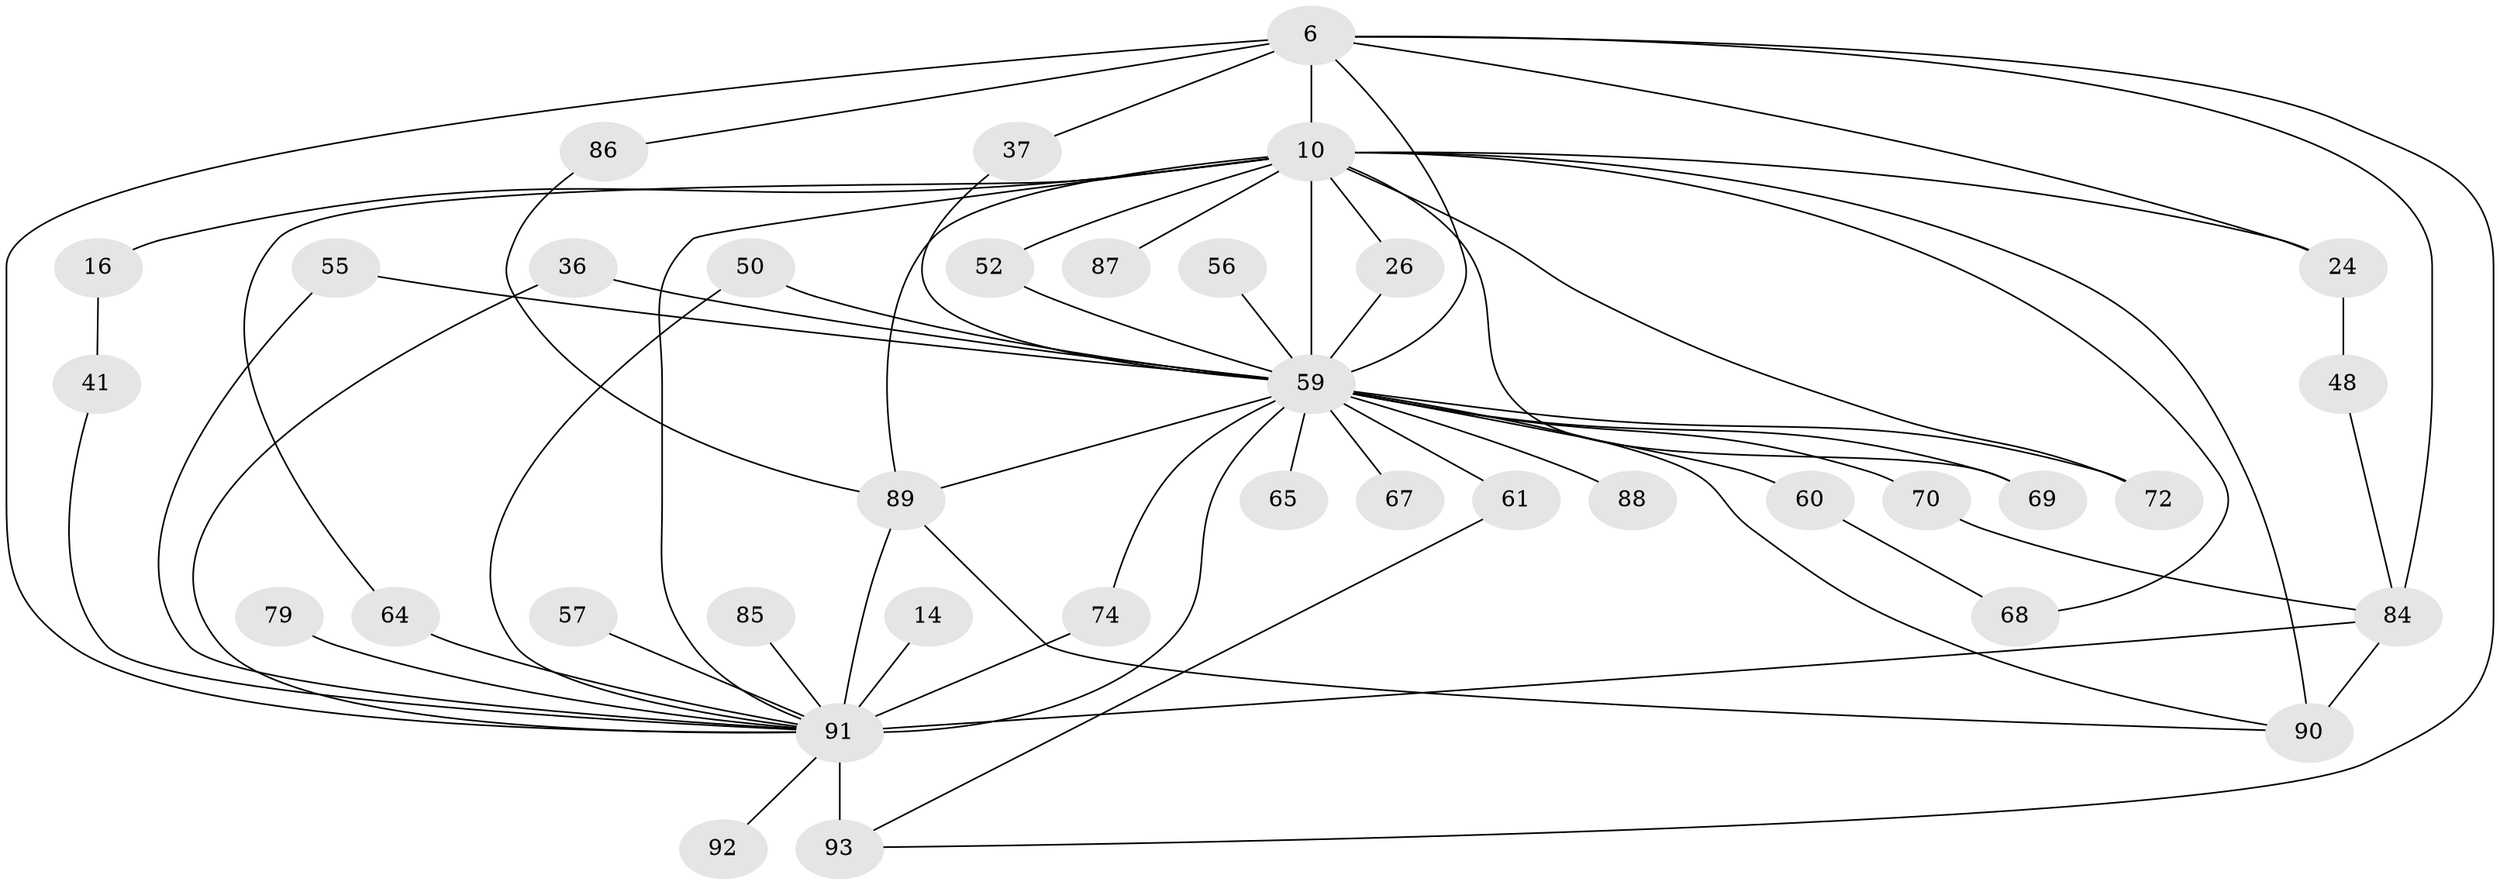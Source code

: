// original degree distribution, {20: 0.010752688172043012, 21: 0.010752688172043012, 22: 0.010752688172043012, 24: 0.010752688172043012, 14: 0.03225806451612903, 19: 0.010752688172043012, 23: 0.010752688172043012, 17: 0.010752688172043012, 3: 0.20430107526881722, 6: 0.010752688172043012, 2: 0.4946236559139785, 4: 0.0967741935483871, 5: 0.07526881720430108, 8: 0.010752688172043012}
// Generated by graph-tools (version 1.1) at 2025/47/03/04/25 21:47:14]
// undirected, 37 vertices, 63 edges
graph export_dot {
graph [start="1"]
  node [color=gray90,style=filled];
  6 [super="+5"];
  10 [super="+9"];
  14;
  16;
  24 [super="+20"];
  26;
  36;
  37;
  41;
  48;
  50 [super="+35+42"];
  52;
  55;
  56;
  57;
  59 [super="+11+58+39"];
  60 [super="+22"];
  61 [super="+32"];
  64 [super="+53"];
  65;
  67;
  68;
  69 [super="+30"];
  70;
  72;
  74 [super="+51"];
  79;
  84 [super="+49+54"];
  85;
  86;
  87;
  88;
  89 [super="+47+62+73+83"];
  90 [super="+75+12"];
  91 [super="+63+8+82"];
  92;
  93 [super="+27+80"];
  6 -- 10 [weight=6];
  6 -- 86;
  6 -- 37;
  6 -- 24;
  6 -- 93;
  6 -- 59 [weight=7];
  6 -- 84 [weight=3];
  6 -- 91 [weight=5];
  10 -- 68;
  10 -- 72;
  10 -- 87 [weight=2];
  10 -- 64;
  10 -- 69;
  10 -- 16 [weight=2];
  10 -- 26;
  10 -- 52;
  10 -- 59 [weight=13];
  10 -- 90 [weight=2];
  10 -- 91 [weight=6];
  10 -- 89 [weight=5];
  10 -- 24 [weight=2];
  14 -- 91 [weight=2];
  16 -- 41;
  24 -- 48;
  26 -- 59;
  36 -- 59;
  36 -- 91;
  37 -- 59;
  41 -- 91;
  48 -- 84;
  50 -- 59 [weight=3];
  50 -- 91 [weight=2];
  52 -- 59;
  55 -- 59;
  55 -- 91;
  56 -- 59 [weight=2];
  57 -- 91 [weight=2];
  59 -- 65 [weight=2];
  59 -- 67;
  59 -- 69 [weight=2];
  59 -- 70;
  59 -- 72;
  59 -- 74;
  59 -- 88 [weight=2];
  59 -- 91 [weight=16];
  59 -- 60 [weight=2];
  59 -- 61 [weight=2];
  59 -- 90;
  59 -- 89 [weight=4];
  60 -- 68;
  61 -- 93;
  64 -- 91 [weight=2];
  70 -- 84;
  74 -- 91;
  79 -- 91;
  84 -- 90 [weight=2];
  84 -- 91 [weight=2];
  85 -- 91 [weight=2];
  86 -- 89;
  89 -- 91 [weight=5];
  89 -- 90 [weight=2];
  91 -- 93 [weight=5];
  91 -- 92 [weight=2];
}

